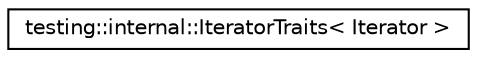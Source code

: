 digraph G
{
  edge [fontname="Helvetica",fontsize="10",labelfontname="Helvetica",labelfontsize="10"];
  node [fontname="Helvetica",fontsize="10",shape=record];
  rankdir="LR";
  Node1 [label="testing::internal::IteratorTraits\< Iterator \>",height=0.2,width=0.4,color="black", fillcolor="white", style="filled",URL="$structtesting_1_1internal_1_1IteratorTraits.html"];
}
